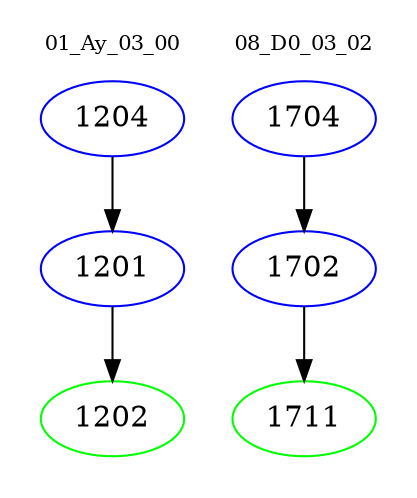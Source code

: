 digraph{
subgraph cluster_0 {
color = white
label = "01_Ay_03_00";
fontsize=10;
T0_1204 [label="1204", color="blue"]
T0_1204 -> T0_1201 [color="black"]
T0_1201 [label="1201", color="blue"]
T0_1201 -> T0_1202 [color="black"]
T0_1202 [label="1202", color="green"]
}
subgraph cluster_1 {
color = white
label = "08_D0_03_02";
fontsize=10;
T1_1704 [label="1704", color="blue"]
T1_1704 -> T1_1702 [color="black"]
T1_1702 [label="1702", color="blue"]
T1_1702 -> T1_1711 [color="black"]
T1_1711 [label="1711", color="green"]
}
}
